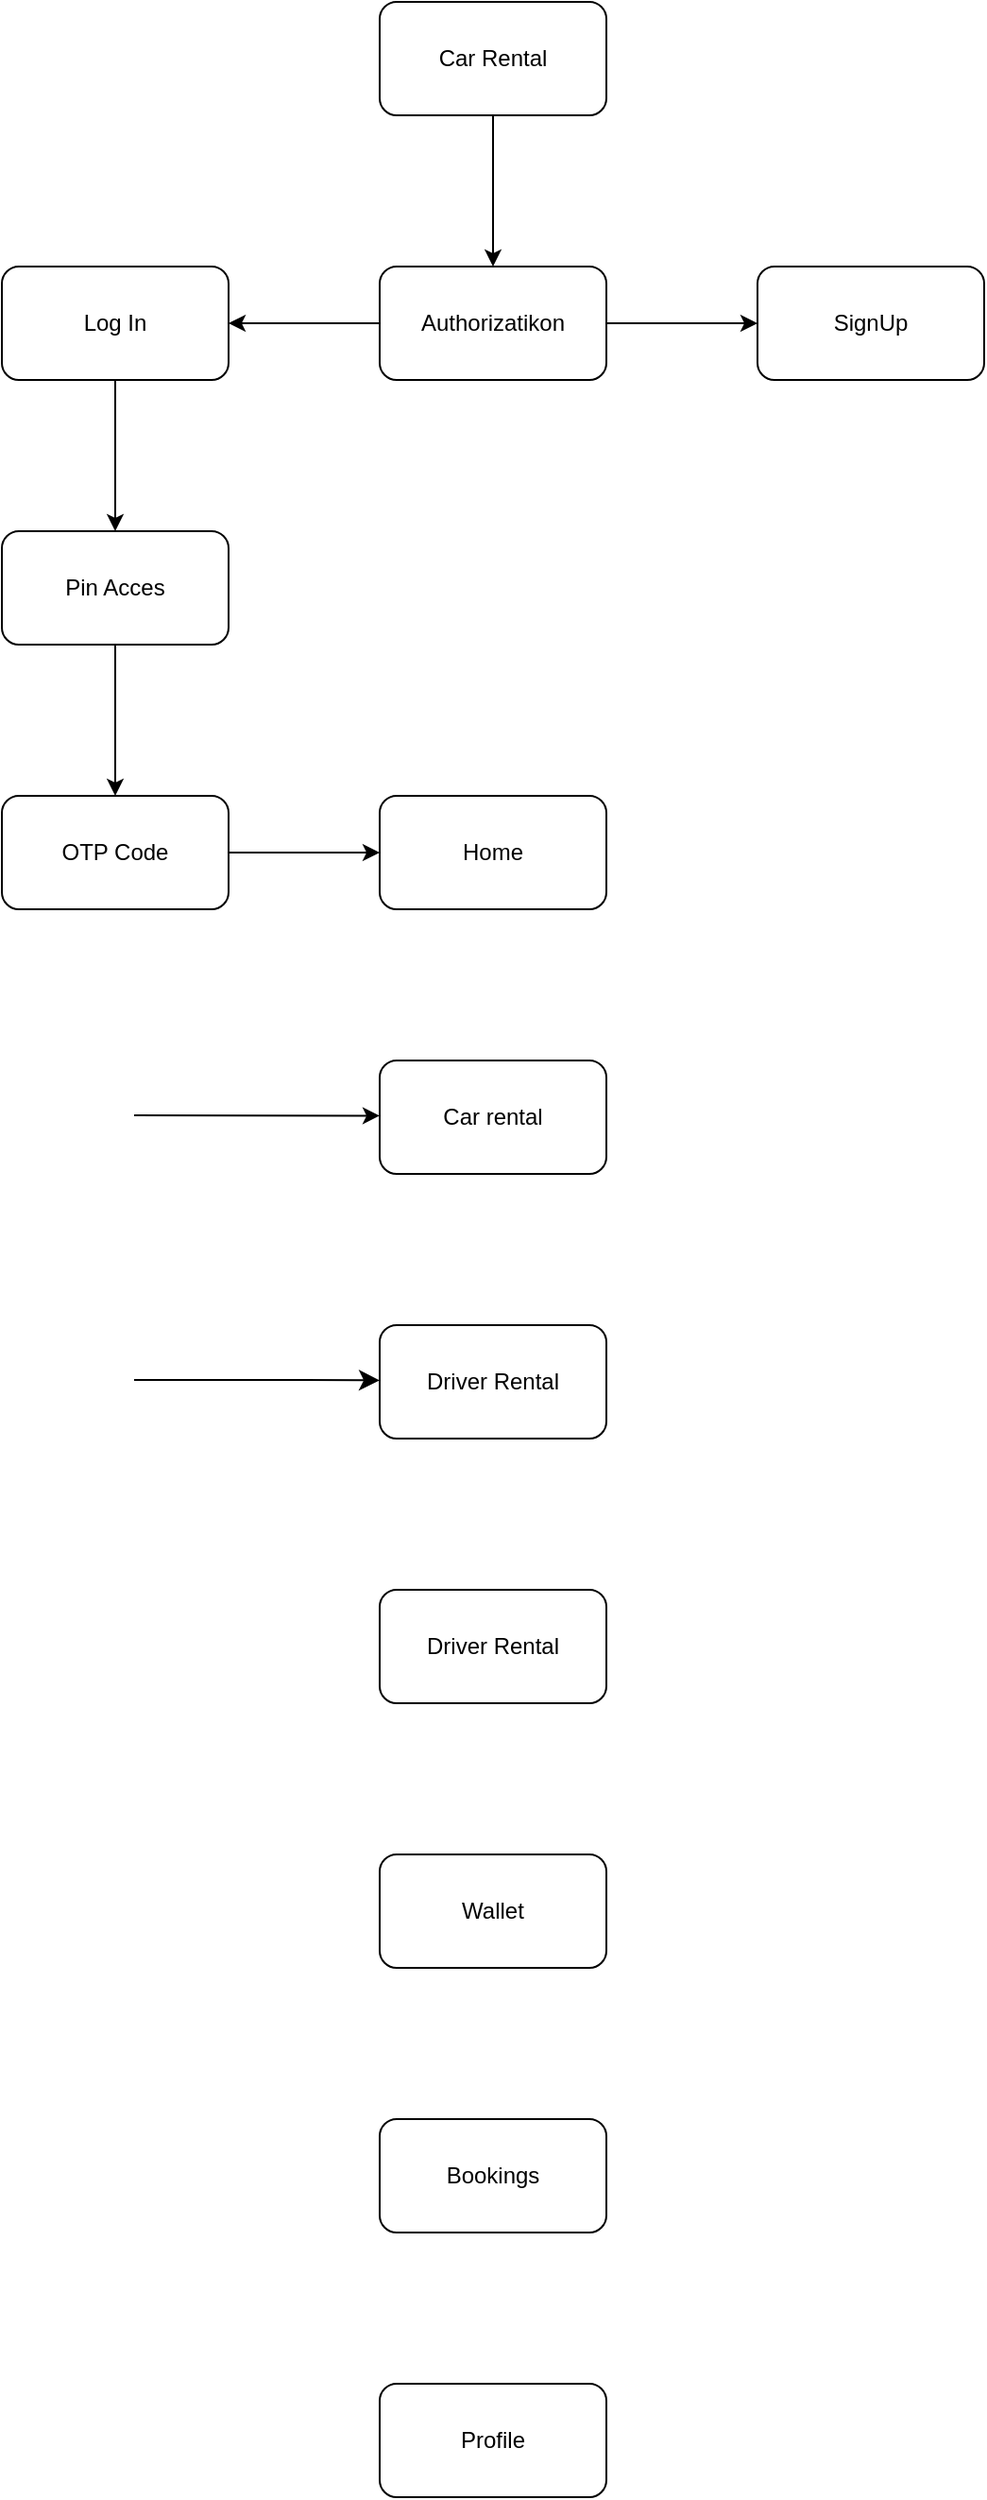 <mxfile version="22.0.8" type="github">
  <diagram name="Page-1" id="9361dd3d-8414-5efd-6122-117bd74ce7a7">
    <mxGraphModel dx="1468" dy="938" grid="1" gridSize="10" guides="1" tooltips="1" connect="1" arrows="1" fold="1" page="1" pageScale="1.5" pageWidth="826" pageHeight="1169" background="#ffffff" math="0" shadow="0">
      <root>
        <mxCell id="0" />
        <mxCell id="1" parent="0" />
        <mxCell id="83rL0bHnDy_mfMDo5667-91" value="" style="edgeStyle=orthogonalEdgeStyle;rounded=0;orthogonalLoop=1;jettySize=auto;html=1;" edge="1" parent="1" source="83rL0bHnDy_mfMDo5667-89" target="83rL0bHnDy_mfMDo5667-90">
          <mxGeometry relative="1" as="geometry" />
        </mxCell>
        <mxCell id="83rL0bHnDy_mfMDo5667-89" value="Car Rental" style="rounded=1;whiteSpace=wrap;html=1;" vertex="1" parent="1">
          <mxGeometry x="570" y="110" width="120" height="60" as="geometry" />
        </mxCell>
        <mxCell id="83rL0bHnDy_mfMDo5667-93" value="" style="edgeStyle=orthogonalEdgeStyle;rounded=0;orthogonalLoop=1;jettySize=auto;html=1;" edge="1" parent="1" source="83rL0bHnDy_mfMDo5667-90" target="83rL0bHnDy_mfMDo5667-92">
          <mxGeometry relative="1" as="geometry" />
        </mxCell>
        <mxCell id="83rL0bHnDy_mfMDo5667-95" value="" style="edgeStyle=orthogonalEdgeStyle;rounded=0;orthogonalLoop=1;jettySize=auto;html=1;" edge="1" parent="1" source="83rL0bHnDy_mfMDo5667-90" target="83rL0bHnDy_mfMDo5667-94">
          <mxGeometry relative="1" as="geometry" />
        </mxCell>
        <mxCell id="83rL0bHnDy_mfMDo5667-90" value="Authorizatikon" style="rounded=1;whiteSpace=wrap;html=1;" vertex="1" parent="1">
          <mxGeometry x="570" y="250" width="120" height="60" as="geometry" />
        </mxCell>
        <mxCell id="83rL0bHnDy_mfMDo5667-97" value="" style="edgeStyle=orthogonalEdgeStyle;rounded=0;orthogonalLoop=1;jettySize=auto;html=1;" edge="1" parent="1" source="83rL0bHnDy_mfMDo5667-92" target="83rL0bHnDy_mfMDo5667-96">
          <mxGeometry relative="1" as="geometry" />
        </mxCell>
        <mxCell id="83rL0bHnDy_mfMDo5667-92" value="Log In" style="rounded=1;whiteSpace=wrap;html=1;" vertex="1" parent="1">
          <mxGeometry x="370" y="250" width="120" height="60" as="geometry" />
        </mxCell>
        <mxCell id="83rL0bHnDy_mfMDo5667-94" value="SignUp" style="rounded=1;whiteSpace=wrap;html=1;" vertex="1" parent="1">
          <mxGeometry x="770" y="250" width="120" height="60" as="geometry" />
        </mxCell>
        <mxCell id="83rL0bHnDy_mfMDo5667-99" value="" style="edgeStyle=orthogonalEdgeStyle;rounded=0;orthogonalLoop=1;jettySize=auto;html=1;" edge="1" parent="1" source="83rL0bHnDy_mfMDo5667-96" target="83rL0bHnDy_mfMDo5667-98">
          <mxGeometry relative="1" as="geometry" />
        </mxCell>
        <mxCell id="83rL0bHnDy_mfMDo5667-96" value="Pin Acces" style="rounded=1;whiteSpace=wrap;html=1;" vertex="1" parent="1">
          <mxGeometry x="370" y="390" width="120" height="60" as="geometry" />
        </mxCell>
        <mxCell id="83rL0bHnDy_mfMDo5667-101" value="" style="edgeStyle=orthogonalEdgeStyle;rounded=0;orthogonalLoop=1;jettySize=auto;html=1;" edge="1" parent="1" source="83rL0bHnDy_mfMDo5667-98" target="83rL0bHnDy_mfMDo5667-100">
          <mxGeometry relative="1" as="geometry" />
        </mxCell>
        <mxCell id="83rL0bHnDy_mfMDo5667-98" value="OTP Code" style="rounded=1;whiteSpace=wrap;html=1;" vertex="1" parent="1">
          <mxGeometry x="370" y="530" width="120" height="60" as="geometry" />
        </mxCell>
        <mxCell id="83rL0bHnDy_mfMDo5667-100" value="Home" style="rounded=1;whiteSpace=wrap;html=1;" vertex="1" parent="1">
          <mxGeometry x="570" y="530" width="120" height="60" as="geometry" />
        </mxCell>
        <mxCell id="83rL0bHnDy_mfMDo5667-102" value="Car rental" style="rounded=1;whiteSpace=wrap;html=1;" vertex="1" parent="1">
          <mxGeometry x="570" y="670" width="120" height="60" as="geometry" />
        </mxCell>
        <mxCell id="83rL0bHnDy_mfMDo5667-104" value="Driver Rental" style="rounded=1;whiteSpace=wrap;html=1;" vertex="1" parent="1">
          <mxGeometry x="570" y="810" width="120" height="60" as="geometry" />
        </mxCell>
        <mxCell id="83rL0bHnDy_mfMDo5667-106" value="Driver Rental" style="rounded=1;whiteSpace=wrap;html=1;" vertex="1" parent="1">
          <mxGeometry x="570" y="950" width="120" height="60" as="geometry" />
        </mxCell>
        <mxCell id="83rL0bHnDy_mfMDo5667-108" value="Wallet" style="rounded=1;whiteSpace=wrap;html=1;" vertex="1" parent="1">
          <mxGeometry x="570" y="1090" width="120" height="60" as="geometry" />
        </mxCell>
        <mxCell id="83rL0bHnDy_mfMDo5667-110" value="Bookings" style="rounded=1;whiteSpace=wrap;html=1;" vertex="1" parent="1">
          <mxGeometry x="570" y="1230" width="120" height="60" as="geometry" />
        </mxCell>
        <mxCell id="83rL0bHnDy_mfMDo5667-112" value="Profile" style="rounded=1;whiteSpace=wrap;html=1;" vertex="1" parent="1">
          <mxGeometry x="570" y="1370" width="120" height="60" as="geometry" />
        </mxCell>
        <mxCell id="83rL0bHnDy_mfMDo5667-114" value="" style="endArrow=classic;html=1;rounded=0;" edge="1" parent="1">
          <mxGeometry relative="1" as="geometry">
            <mxPoint x="440" y="699" as="sourcePoint" />
            <mxPoint x="570" y="699.23" as="targetPoint" />
          </mxGeometry>
        </mxCell>
        <mxCell id="83rL0bHnDy_mfMDo5667-117" value="" style="edgeStyle=segmentEdgeStyle;endArrow=classic;html=1;curved=0;rounded=0;endSize=8;startSize=8;" edge="1" parent="1">
          <mxGeometry width="50" height="50" relative="1" as="geometry">
            <mxPoint x="440" y="839" as="sourcePoint" />
            <mxPoint x="570" y="839.23" as="targetPoint" />
            <Array as="points">
              <mxPoint x="530" y="839" />
              <mxPoint x="530" y="839" />
            </Array>
          </mxGeometry>
        </mxCell>
      </root>
    </mxGraphModel>
  </diagram>
</mxfile>
